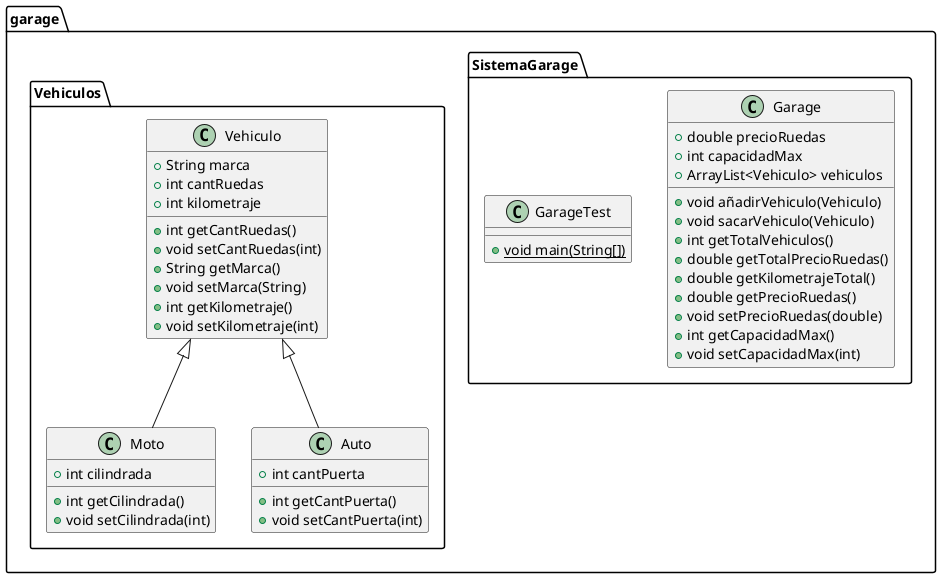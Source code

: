 @startuml
class garage.SistemaGarage.Garage {
+ double precioRuedas
+ int capacidadMax
+ ArrayList<Vehiculo> vehiculos
+ void añadirVehiculo(Vehiculo)
+ void sacarVehiculo(Vehiculo)
+ int getTotalVehiculos()
+ double getTotalPrecioRuedas()
+ double getKilometrajeTotal()
+ double getPrecioRuedas()
+ void setPrecioRuedas(double)
+ int getCapacidadMax()
+ void setCapacidadMax(int)
}
class garage.Vehiculos.Vehiculo {
+ String marca
+ int cantRuedas
+ int kilometraje
+ int getCantRuedas()
+ void setCantRuedas(int)
+ String getMarca()
+ void setMarca(String)
+ int getKilometraje()
+ void setKilometraje(int)
}
class garage.Vehiculos.Moto {
+ int cilindrada
+ int getCilindrada()
+ void setCilindrada(int)
}
class garage.SistemaGarage.GarageTest {
+ {static} void main(String[])
}
class garage.Vehiculos.Auto {
+ int cantPuerta
+ int getCantPuerta()
+ void setCantPuerta(int)
}


garage.Vehiculos.Vehiculo <|-- garage.Vehiculos.Moto
garage.Vehiculos.Vehiculo <|-- garage.Vehiculos.Auto
@enduml